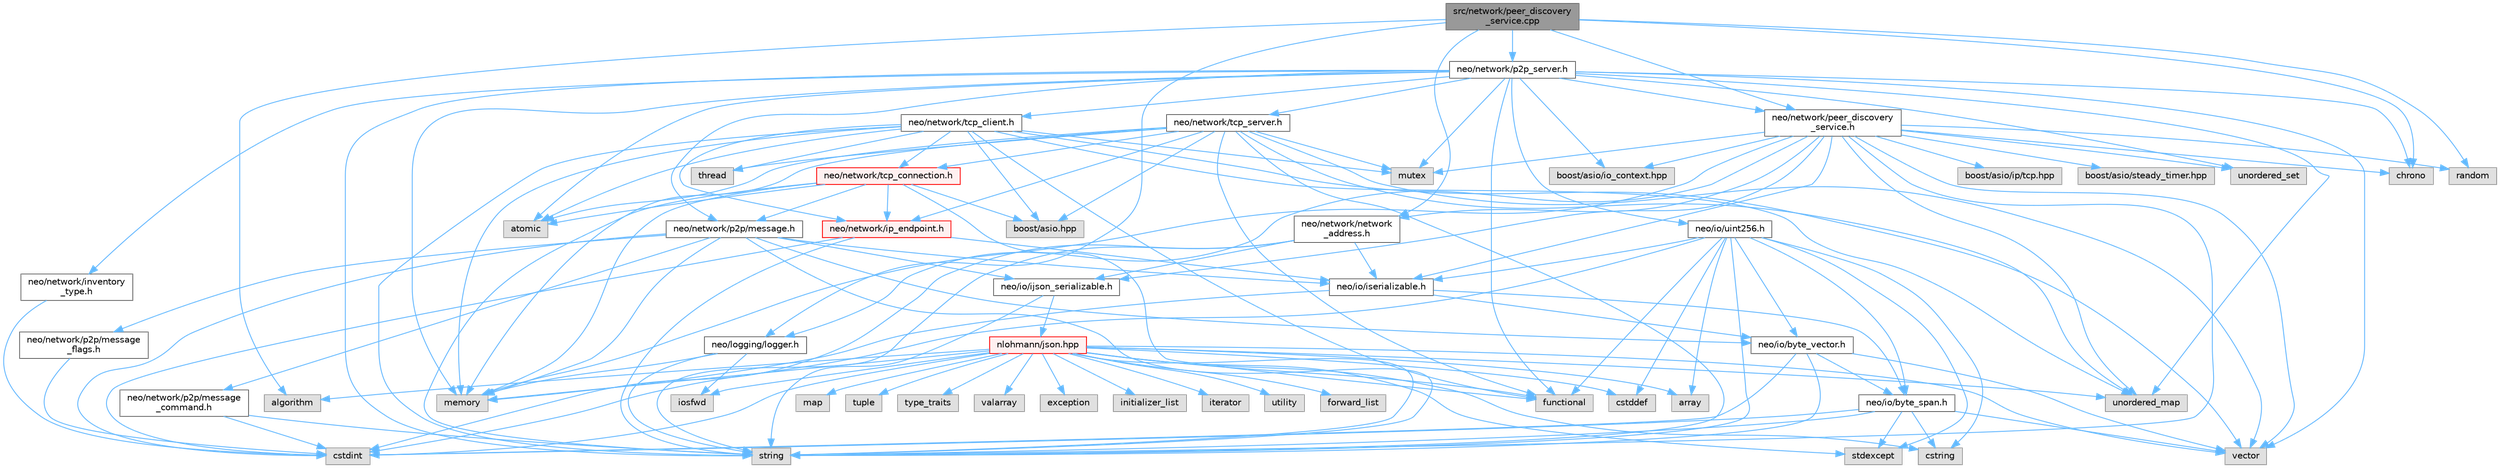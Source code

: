 digraph "src/network/peer_discovery_service.cpp"
{
 // LATEX_PDF_SIZE
  bgcolor="transparent";
  edge [fontname=Helvetica,fontsize=10,labelfontname=Helvetica,labelfontsize=10];
  node [fontname=Helvetica,fontsize=10,shape=box,height=0.2,width=0.4];
  Node1 [id="Node000001",label="src/network/peer_discovery\l_service.cpp",height=0.2,width=0.4,color="gray40", fillcolor="grey60", style="filled", fontcolor="black",tooltip=" "];
  Node1 -> Node2 [id="edge1_Node000001_Node000002",color="steelblue1",style="solid",tooltip=" "];
  Node2 [id="Node000002",label="neo/logging/logger.h",height=0.2,width=0.4,color="grey40", fillcolor="white", style="filled",URL="$logger_8h.html",tooltip="Simple logging interface for Neo C++ implementation."];
  Node2 -> Node3 [id="edge2_Node000002_Node000003",color="steelblue1",style="solid",tooltip=" "];
  Node3 [id="Node000003",label="iosfwd",height=0.2,width=0.4,color="grey60", fillcolor="#E0E0E0", style="filled",tooltip=" "];
  Node2 -> Node4 [id="edge3_Node000002_Node000004",color="steelblue1",style="solid",tooltip=" "];
  Node4 [id="Node000004",label="memory",height=0.2,width=0.4,color="grey60", fillcolor="#E0E0E0", style="filled",tooltip=" "];
  Node2 -> Node5 [id="edge4_Node000002_Node000005",color="steelblue1",style="solid",tooltip=" "];
  Node5 [id="Node000005",label="string",height=0.2,width=0.4,color="grey60", fillcolor="#E0E0E0", style="filled",tooltip=" "];
  Node1 -> Node6 [id="edge5_Node000001_Node000006",color="steelblue1",style="solid",tooltip=" "];
  Node6 [id="Node000006",label="neo/network/network\l_address.h",height=0.2,width=0.4,color="grey40", fillcolor="white", style="filled",URL="$network__address_8h.html",tooltip=" "];
  Node6 -> Node7 [id="edge6_Node000006_Node000007",color="steelblue1",style="solid",tooltip=" "];
  Node7 [id="Node000007",label="neo/io/ijson_serializable.h",height=0.2,width=0.4,color="grey40", fillcolor="white", style="filled",URL="$ijson__serializable_8h.html",tooltip=" "];
  Node7 -> Node8 [id="edge7_Node000007_Node000008",color="steelblue1",style="solid",tooltip=" "];
  Node8 [id="Node000008",label="nlohmann/json.hpp",height=0.2,width=0.4,color="red", fillcolor="#FFF0F0", style="filled",URL="$json_8hpp.html",tooltip=" "];
  Node8 -> Node9 [id="edge8_Node000008_Node000009",color="steelblue1",style="solid",tooltip=" "];
  Node9 [id="Node000009",label="algorithm",height=0.2,width=0.4,color="grey60", fillcolor="#E0E0E0", style="filled",tooltip=" "];
  Node8 -> Node10 [id="edge9_Node000008_Node000010",color="steelblue1",style="solid",tooltip=" "];
  Node10 [id="Node000010",label="cstddef",height=0.2,width=0.4,color="grey60", fillcolor="#E0E0E0", style="filled",tooltip=" "];
  Node8 -> Node11 [id="edge10_Node000008_Node000011",color="steelblue1",style="solid",tooltip=" "];
  Node11 [id="Node000011",label="functional",height=0.2,width=0.4,color="grey60", fillcolor="#E0E0E0", style="filled",tooltip=" "];
  Node8 -> Node12 [id="edge11_Node000008_Node000012",color="steelblue1",style="solid",tooltip=" "];
  Node12 [id="Node000012",label="initializer_list",height=0.2,width=0.4,color="grey60", fillcolor="#E0E0E0", style="filled",tooltip=" "];
  Node8 -> Node3 [id="edge12_Node000008_Node000003",color="steelblue1",style="solid",tooltip=" "];
  Node8 -> Node13 [id="edge13_Node000008_Node000013",color="steelblue1",style="solid",tooltip=" "];
  Node13 [id="Node000013",label="iterator",height=0.2,width=0.4,color="grey60", fillcolor="#E0E0E0", style="filled",tooltip=" "];
  Node8 -> Node4 [id="edge14_Node000008_Node000004",color="steelblue1",style="solid",tooltip=" "];
  Node8 -> Node5 [id="edge15_Node000008_Node000005",color="steelblue1",style="solid",tooltip=" "];
  Node8 -> Node14 [id="edge16_Node000008_Node000014",color="steelblue1",style="solid",tooltip=" "];
  Node14 [id="Node000014",label="utility",height=0.2,width=0.4,color="grey60", fillcolor="#E0E0E0", style="filled",tooltip=" "];
  Node8 -> Node15 [id="edge17_Node000008_Node000015",color="steelblue1",style="solid",tooltip=" "];
  Node15 [id="Node000015",label="vector",height=0.2,width=0.4,color="grey60", fillcolor="#E0E0E0", style="filled",tooltip=" "];
  Node8 -> Node16 [id="edge18_Node000008_Node000016",color="steelblue1",style="solid",tooltip=" "];
  Node16 [id="Node000016",label="array",height=0.2,width=0.4,color="grey60", fillcolor="#E0E0E0", style="filled",tooltip=" "];
  Node8 -> Node17 [id="edge19_Node000008_Node000017",color="steelblue1",style="solid",tooltip=" "];
  Node17 [id="Node000017",label="forward_list",height=0.2,width=0.4,color="grey60", fillcolor="#E0E0E0", style="filled",tooltip=" "];
  Node8 -> Node18 [id="edge20_Node000008_Node000018",color="steelblue1",style="solid",tooltip=" "];
  Node18 [id="Node000018",label="map",height=0.2,width=0.4,color="grey60", fillcolor="#E0E0E0", style="filled",tooltip=" "];
  Node8 -> Node19 [id="edge21_Node000008_Node000019",color="steelblue1",style="solid",tooltip=" "];
  Node19 [id="Node000019",label="tuple",height=0.2,width=0.4,color="grey60", fillcolor="#E0E0E0", style="filled",tooltip=" "];
  Node8 -> Node20 [id="edge22_Node000008_Node000020",color="steelblue1",style="solid",tooltip=" "];
  Node20 [id="Node000020",label="type_traits",height=0.2,width=0.4,color="grey60", fillcolor="#E0E0E0", style="filled",tooltip=" "];
  Node8 -> Node21 [id="edge23_Node000008_Node000021",color="steelblue1",style="solid",tooltip=" "];
  Node21 [id="Node000021",label="unordered_map",height=0.2,width=0.4,color="grey60", fillcolor="#E0E0E0", style="filled",tooltip=" "];
  Node8 -> Node22 [id="edge24_Node000008_Node000022",color="steelblue1",style="solid",tooltip=" "];
  Node22 [id="Node000022",label="valarray",height=0.2,width=0.4,color="grey60", fillcolor="#E0E0E0", style="filled",tooltip=" "];
  Node8 -> Node23 [id="edge25_Node000008_Node000023",color="steelblue1",style="solid",tooltip=" "];
  Node23 [id="Node000023",label="exception",height=0.2,width=0.4,color="grey60", fillcolor="#E0E0E0", style="filled",tooltip=" "];
  Node8 -> Node24 [id="edge26_Node000008_Node000024",color="steelblue1",style="solid",tooltip=" "];
  Node24 [id="Node000024",label="stdexcept",height=0.2,width=0.4,color="grey60", fillcolor="#E0E0E0", style="filled",tooltip=" "];
  Node8 -> Node25 [id="edge27_Node000008_Node000025",color="steelblue1",style="solid",tooltip=" "];
  Node25 [id="Node000025",label="cstdint",height=0.2,width=0.4,color="grey60", fillcolor="#E0E0E0", style="filled",tooltip=" "];
  Node8 -> Node29 [id="edge28_Node000008_Node000029",color="steelblue1",style="solid",tooltip=" "];
  Node29 [id="Node000029",label="cstring",height=0.2,width=0.4,color="grey60", fillcolor="#E0E0E0", style="filled",tooltip=" "];
  Node7 -> Node5 [id="edge29_Node000007_Node000005",color="steelblue1",style="solid",tooltip=" "];
  Node6 -> Node40 [id="edge30_Node000006_Node000040",color="steelblue1",style="solid",tooltip=" "];
  Node40 [id="Node000040",label="neo/io/iserializable.h",height=0.2,width=0.4,color="grey40", fillcolor="white", style="filled",URL="$iserializable_8h.html",tooltip=" "];
  Node40 -> Node41 [id="edge31_Node000040_Node000041",color="steelblue1",style="solid",tooltip=" "];
  Node41 [id="Node000041",label="neo/io/byte_span.h",height=0.2,width=0.4,color="grey40", fillcolor="white", style="filled",URL="$io_2byte__span_8h.html",tooltip=" "];
  Node41 -> Node25 [id="edge32_Node000041_Node000025",color="steelblue1",style="solid",tooltip=" "];
  Node41 -> Node29 [id="edge33_Node000041_Node000029",color="steelblue1",style="solid",tooltip=" "];
  Node41 -> Node24 [id="edge34_Node000041_Node000024",color="steelblue1",style="solid",tooltip=" "];
  Node41 -> Node5 [id="edge35_Node000041_Node000005",color="steelblue1",style="solid",tooltip=" "];
  Node41 -> Node15 [id="edge36_Node000041_Node000015",color="steelblue1",style="solid",tooltip=" "];
  Node40 -> Node42 [id="edge37_Node000040_Node000042",color="steelblue1",style="solid",tooltip=" "];
  Node42 [id="Node000042",label="neo/io/byte_vector.h",height=0.2,width=0.4,color="grey40", fillcolor="white", style="filled",URL="$io_2byte__vector_8h.html",tooltip=" "];
  Node42 -> Node41 [id="edge38_Node000042_Node000041",color="steelblue1",style="solid",tooltip=" "];
  Node42 -> Node25 [id="edge39_Node000042_Node000025",color="steelblue1",style="solid",tooltip=" "];
  Node42 -> Node5 [id="edge40_Node000042_Node000005",color="steelblue1",style="solid",tooltip=" "];
  Node42 -> Node15 [id="edge41_Node000042_Node000015",color="steelblue1",style="solid",tooltip=" "];
  Node40 -> Node4 [id="edge42_Node000040_Node000004",color="steelblue1",style="solid",tooltip=" "];
  Node6 -> Node25 [id="edge43_Node000006_Node000025",color="steelblue1",style="solid",tooltip=" "];
  Node6 -> Node5 [id="edge44_Node000006_Node000005",color="steelblue1",style="solid",tooltip=" "];
  Node1 -> Node43 [id="edge45_Node000001_Node000043",color="steelblue1",style="solid",tooltip=" "];
  Node43 [id="Node000043",label="neo/network/p2p_server.h",height=0.2,width=0.4,color="grey40", fillcolor="white", style="filled",URL="$p2p__server_8h.html",tooltip=" "];
  Node43 -> Node44 [id="edge46_Node000043_Node000044",color="steelblue1",style="solid",tooltip=" "];
  Node44 [id="Node000044",label="neo/io/uint256.h",height=0.2,width=0.4,color="grey40", fillcolor="white", style="filled",URL="$uint256_8h.html",tooltip=" "];
  Node44 -> Node41 [id="edge47_Node000044_Node000041",color="steelblue1",style="solid",tooltip=" "];
  Node44 -> Node42 [id="edge48_Node000044_Node000042",color="steelblue1",style="solid",tooltip=" "];
  Node44 -> Node40 [id="edge49_Node000044_Node000040",color="steelblue1",style="solid",tooltip=" "];
  Node44 -> Node16 [id="edge50_Node000044_Node000016",color="steelblue1",style="solid",tooltip=" "];
  Node44 -> Node10 [id="edge51_Node000044_Node000010",color="steelblue1",style="solid",tooltip=" "];
  Node44 -> Node25 [id="edge52_Node000044_Node000025",color="steelblue1",style="solid",tooltip=" "];
  Node44 -> Node29 [id="edge53_Node000044_Node000029",color="steelblue1",style="solid",tooltip=" "];
  Node44 -> Node11 [id="edge54_Node000044_Node000011",color="steelblue1",style="solid",tooltip=" "];
  Node44 -> Node24 [id="edge55_Node000044_Node000024",color="steelblue1",style="solid",tooltip=" "];
  Node44 -> Node5 [id="edge56_Node000044_Node000005",color="steelblue1",style="solid",tooltip=" "];
  Node43 -> Node45 [id="edge57_Node000043_Node000045",color="steelblue1",style="solid",tooltip=" "];
  Node45 [id="Node000045",label="neo/network/inventory\l_type.h",height=0.2,width=0.4,color="grey40", fillcolor="white", style="filled",URL="$inventory__type_8h.html",tooltip=" "];
  Node45 -> Node25 [id="edge58_Node000045_Node000025",color="steelblue1",style="solid",tooltip=" "];
  Node43 -> Node46 [id="edge59_Node000043_Node000046",color="steelblue1",style="solid",tooltip=" "];
  Node46 [id="Node000046",label="neo/network/p2p/message.h",height=0.2,width=0.4,color="grey40", fillcolor="white", style="filled",URL="$message_8h.html",tooltip=" "];
  Node46 -> Node42 [id="edge60_Node000046_Node000042",color="steelblue1",style="solid",tooltip=" "];
  Node46 -> Node7 [id="edge61_Node000046_Node000007",color="steelblue1",style="solid",tooltip=" "];
  Node46 -> Node40 [id="edge62_Node000046_Node000040",color="steelblue1",style="solid",tooltip=" "];
  Node46 -> Node47 [id="edge63_Node000046_Node000047",color="steelblue1",style="solid",tooltip=" "];
  Node47 [id="Node000047",label="neo/network/p2p/message\l_command.h",height=0.2,width=0.4,color="grey40", fillcolor="white", style="filled",URL="$p2p_2message__command_8h.html",tooltip=" "];
  Node47 -> Node25 [id="edge64_Node000047_Node000025",color="steelblue1",style="solid",tooltip=" "];
  Node47 -> Node5 [id="edge65_Node000047_Node000005",color="steelblue1",style="solid",tooltip=" "];
  Node46 -> Node48 [id="edge66_Node000046_Node000048",color="steelblue1",style="solid",tooltip=" "];
  Node48 [id="Node000048",label="neo/network/p2p/message\l_flags.h",height=0.2,width=0.4,color="grey40", fillcolor="white", style="filled",URL="$p2p_2message__flags_8h.html",tooltip=" "];
  Node48 -> Node25 [id="edge67_Node000048_Node000025",color="steelblue1",style="solid",tooltip=" "];
  Node46 -> Node25 [id="edge68_Node000046_Node000025",color="steelblue1",style="solid",tooltip=" "];
  Node46 -> Node4 [id="edge69_Node000046_Node000004",color="steelblue1",style="solid",tooltip=" "];
  Node46 -> Node5 [id="edge70_Node000046_Node000005",color="steelblue1",style="solid",tooltip=" "];
  Node43 -> Node49 [id="edge71_Node000043_Node000049",color="steelblue1",style="solid",tooltip=" "];
  Node49 [id="Node000049",label="neo/network/peer_discovery\l_service.h",height=0.2,width=0.4,color="grey40", fillcolor="white", style="filled",URL="$peer__discovery__service_8h.html",tooltip=" "];
  Node49 -> Node7 [id="edge72_Node000049_Node000007",color="steelblue1",style="solid",tooltip=" "];
  Node49 -> Node40 [id="edge73_Node000049_Node000040",color="steelblue1",style="solid",tooltip=" "];
  Node49 -> Node2 [id="edge74_Node000049_Node000002",color="steelblue1",style="solid",tooltip=" "];
  Node49 -> Node6 [id="edge75_Node000049_Node000006",color="steelblue1",style="solid",tooltip=" "];
  Node49 -> Node50 [id="edge76_Node000049_Node000050",color="steelblue1",style="solid",tooltip=" "];
  Node50 [id="Node000050",label="boost/asio/io_context.hpp",height=0.2,width=0.4,color="grey60", fillcolor="#E0E0E0", style="filled",tooltip=" "];
  Node49 -> Node51 [id="edge77_Node000049_Node000051",color="steelblue1",style="solid",tooltip=" "];
  Node51 [id="Node000051",label="boost/asio/ip/tcp.hpp",height=0.2,width=0.4,color="grey60", fillcolor="#E0E0E0", style="filled",tooltip=" "];
  Node49 -> Node52 [id="edge78_Node000049_Node000052",color="steelblue1",style="solid",tooltip=" "];
  Node52 [id="Node000052",label="boost/asio/steady_timer.hpp",height=0.2,width=0.4,color="grey60", fillcolor="#E0E0E0", style="filled",tooltip=" "];
  Node49 -> Node53 [id="edge79_Node000049_Node000053",color="steelblue1",style="solid",tooltip=" "];
  Node53 [id="Node000053",label="chrono",height=0.2,width=0.4,color="grey60", fillcolor="#E0E0E0", style="filled",tooltip=" "];
  Node49 -> Node4 [id="edge80_Node000049_Node000004",color="steelblue1",style="solid",tooltip=" "];
  Node49 -> Node54 [id="edge81_Node000049_Node000054",color="steelblue1",style="solid",tooltip=" "];
  Node54 [id="Node000054",label="mutex",height=0.2,width=0.4,color="grey60", fillcolor="#E0E0E0", style="filled",tooltip=" "];
  Node49 -> Node55 [id="edge82_Node000049_Node000055",color="steelblue1",style="solid",tooltip=" "];
  Node55 [id="Node000055",label="random",height=0.2,width=0.4,color="grey60", fillcolor="#E0E0E0", style="filled",tooltip=" "];
  Node49 -> Node5 [id="edge83_Node000049_Node000005",color="steelblue1",style="solid",tooltip=" "];
  Node49 -> Node21 [id="edge84_Node000049_Node000021",color="steelblue1",style="solid",tooltip=" "];
  Node49 -> Node56 [id="edge85_Node000049_Node000056",color="steelblue1",style="solid",tooltip=" "];
  Node56 [id="Node000056",label="unordered_set",height=0.2,width=0.4,color="grey60", fillcolor="#E0E0E0", style="filled",tooltip=" "];
  Node49 -> Node15 [id="edge86_Node000049_Node000015",color="steelblue1",style="solid",tooltip=" "];
  Node43 -> Node57 [id="edge87_Node000043_Node000057",color="steelblue1",style="solid",tooltip=" "];
  Node57 [id="Node000057",label="neo/network/tcp_client.h",height=0.2,width=0.4,color="grey40", fillcolor="white", style="filled",URL="$tcp__client_8h.html",tooltip=" "];
  Node57 -> Node58 [id="edge88_Node000057_Node000058",color="steelblue1",style="solid",tooltip=" "];
  Node58 [id="Node000058",label="neo/network/ip_endpoint.h",height=0.2,width=0.4,color="red", fillcolor="#FFF0F0", style="filled",URL="$ip__endpoint_8h.html",tooltip=" "];
  Node58 -> Node40 [id="edge89_Node000058_Node000040",color="steelblue1",style="solid",tooltip=" "];
  Node58 -> Node25 [id="edge90_Node000058_Node000025",color="steelblue1",style="solid",tooltip=" "];
  Node58 -> Node5 [id="edge91_Node000058_Node000005",color="steelblue1",style="solid",tooltip=" "];
  Node57 -> Node60 [id="edge92_Node000057_Node000060",color="steelblue1",style="solid",tooltip=" "];
  Node60 [id="Node000060",label="neo/network/tcp_connection.h",height=0.2,width=0.4,color="red", fillcolor="#FFF0F0", style="filled",URL="$tcp__connection_8h.html",tooltip=" "];
  Node60 -> Node58 [id="edge93_Node000060_Node000058",color="steelblue1",style="solid",tooltip=" "];
  Node60 -> Node46 [id="edge94_Node000060_Node000046",color="steelblue1",style="solid",tooltip=" "];
  Node60 -> Node64 [id="edge95_Node000060_Node000064",color="steelblue1",style="solid",tooltip=" "];
  Node64 [id="Node000064",label="atomic",height=0.2,width=0.4,color="grey60", fillcolor="#E0E0E0", style="filled",tooltip=" "];
  Node60 -> Node65 [id="edge96_Node000060_Node000065",color="steelblue1",style="solid",tooltip=" "];
  Node65 [id="Node000065",label="boost/asio.hpp",height=0.2,width=0.4,color="grey60", fillcolor="#E0E0E0", style="filled",tooltip=" "];
  Node60 -> Node11 [id="edge97_Node000060_Node000011",color="steelblue1",style="solid",tooltip=" "];
  Node60 -> Node4 [id="edge98_Node000060_Node000004",color="steelblue1",style="solid",tooltip=" "];
  Node60 -> Node5 [id="edge99_Node000060_Node000005",color="steelblue1",style="solid",tooltip=" "];
  Node57 -> Node64 [id="edge100_Node000057_Node000064",color="steelblue1",style="solid",tooltip=" "];
  Node57 -> Node65 [id="edge101_Node000057_Node000065",color="steelblue1",style="solid",tooltip=" "];
  Node57 -> Node11 [id="edge102_Node000057_Node000011",color="steelblue1",style="solid",tooltip=" "];
  Node57 -> Node4 [id="edge103_Node000057_Node000004",color="steelblue1",style="solid",tooltip=" "];
  Node57 -> Node54 [id="edge104_Node000057_Node000054",color="steelblue1",style="solid",tooltip=" "];
  Node57 -> Node5 [id="edge105_Node000057_Node000005",color="steelblue1",style="solid",tooltip=" "];
  Node57 -> Node66 [id="edge106_Node000057_Node000066",color="steelblue1",style="solid",tooltip=" "];
  Node66 [id="Node000066",label="thread",height=0.2,width=0.4,color="grey60", fillcolor="#E0E0E0", style="filled",tooltip=" "];
  Node57 -> Node21 [id="edge107_Node000057_Node000021",color="steelblue1",style="solid",tooltip=" "];
  Node57 -> Node15 [id="edge108_Node000057_Node000015",color="steelblue1",style="solid",tooltip=" "];
  Node43 -> Node67 [id="edge109_Node000043_Node000067",color="steelblue1",style="solid",tooltip=" "];
  Node67 [id="Node000067",label="neo/network/tcp_server.h",height=0.2,width=0.4,color="grey40", fillcolor="white", style="filled",URL="$tcp__server_8h.html",tooltip=" "];
  Node67 -> Node58 [id="edge110_Node000067_Node000058",color="steelblue1",style="solid",tooltip=" "];
  Node67 -> Node60 [id="edge111_Node000067_Node000060",color="steelblue1",style="solid",tooltip=" "];
  Node67 -> Node64 [id="edge112_Node000067_Node000064",color="steelblue1",style="solid",tooltip=" "];
  Node67 -> Node65 [id="edge113_Node000067_Node000065",color="steelblue1",style="solid",tooltip=" "];
  Node67 -> Node11 [id="edge114_Node000067_Node000011",color="steelblue1",style="solid",tooltip=" "];
  Node67 -> Node4 [id="edge115_Node000067_Node000004",color="steelblue1",style="solid",tooltip=" "];
  Node67 -> Node54 [id="edge116_Node000067_Node000054",color="steelblue1",style="solid",tooltip=" "];
  Node67 -> Node5 [id="edge117_Node000067_Node000005",color="steelblue1",style="solid",tooltip=" "];
  Node67 -> Node66 [id="edge118_Node000067_Node000066",color="steelblue1",style="solid",tooltip=" "];
  Node67 -> Node21 [id="edge119_Node000067_Node000021",color="steelblue1",style="solid",tooltip=" "];
  Node67 -> Node15 [id="edge120_Node000067_Node000015",color="steelblue1",style="solid",tooltip=" "];
  Node43 -> Node64 [id="edge121_Node000043_Node000064",color="steelblue1",style="solid",tooltip=" "];
  Node43 -> Node50 [id="edge122_Node000043_Node000050",color="steelblue1",style="solid",tooltip=" "];
  Node43 -> Node53 [id="edge123_Node000043_Node000053",color="steelblue1",style="solid",tooltip=" "];
  Node43 -> Node11 [id="edge124_Node000043_Node000011",color="steelblue1",style="solid",tooltip=" "];
  Node43 -> Node4 [id="edge125_Node000043_Node000004",color="steelblue1",style="solid",tooltip=" "];
  Node43 -> Node54 [id="edge126_Node000043_Node000054",color="steelblue1",style="solid",tooltip=" "];
  Node43 -> Node5 [id="edge127_Node000043_Node000005",color="steelblue1",style="solid",tooltip=" "];
  Node43 -> Node21 [id="edge128_Node000043_Node000021",color="steelblue1",style="solid",tooltip=" "];
  Node43 -> Node56 [id="edge129_Node000043_Node000056",color="steelblue1",style="solid",tooltip=" "];
  Node43 -> Node15 [id="edge130_Node000043_Node000015",color="steelblue1",style="solid",tooltip=" "];
  Node1 -> Node49 [id="edge131_Node000001_Node000049",color="steelblue1",style="solid",tooltip=" "];
  Node1 -> Node9 [id="edge132_Node000001_Node000009",color="steelblue1",style="solid",tooltip=" "];
  Node1 -> Node53 [id="edge133_Node000001_Node000053",color="steelblue1",style="solid",tooltip=" "];
  Node1 -> Node55 [id="edge134_Node000001_Node000055",color="steelblue1",style="solid",tooltip=" "];
}
